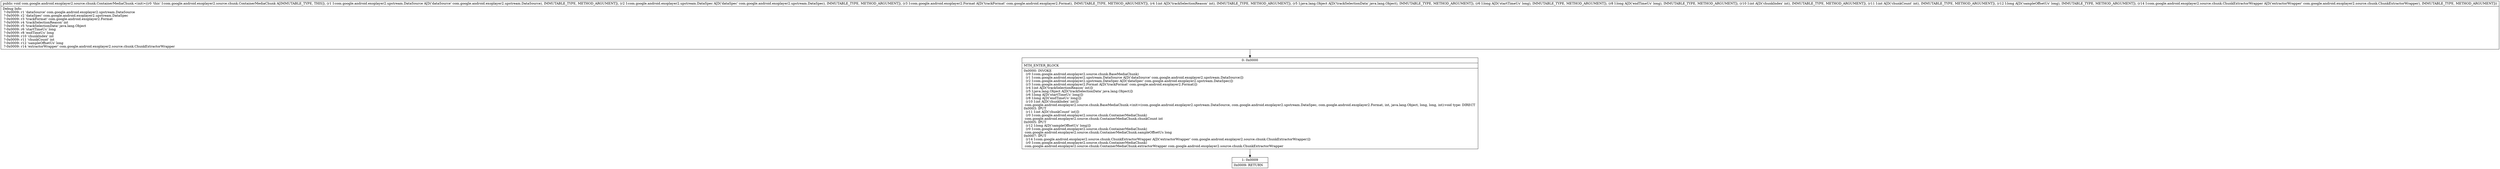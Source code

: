 digraph "CFG forcom.google.android.exoplayer2.source.chunk.ContainerMediaChunk.\<init\>(Lcom\/google\/android\/exoplayer2\/upstream\/DataSource;Lcom\/google\/android\/exoplayer2\/upstream\/DataSpec;Lcom\/google\/android\/exoplayer2\/Format;ILjava\/lang\/Object;JJIIJLcom\/google\/android\/exoplayer2\/source\/chunk\/ChunkExtractorWrapper;)V" {
Node_0 [shape=record,label="{0\:\ 0x0000|MTH_ENTER_BLOCK\l|0x0000: INVOKE  \l  (r0 I:com.google.android.exoplayer2.source.chunk.BaseMediaChunk)\l  (r1 I:com.google.android.exoplayer2.upstream.DataSource A[D('dataSource' com.google.android.exoplayer2.upstream.DataSource)])\l  (r2 I:com.google.android.exoplayer2.upstream.DataSpec A[D('dataSpec' com.google.android.exoplayer2.upstream.DataSpec)])\l  (r3 I:com.google.android.exoplayer2.Format A[D('trackFormat' com.google.android.exoplayer2.Format)])\l  (r4 I:int A[D('trackSelectionReason' int)])\l  (r5 I:java.lang.Object A[D('trackSelectionData' java.lang.Object)])\l  (r6 I:long A[D('startTimeUs' long)])\l  (r8 I:long A[D('endTimeUs' long)])\l  (r10 I:int A[D('chunkIndex' int)])\l com.google.android.exoplayer2.source.chunk.BaseMediaChunk.\<init\>(com.google.android.exoplayer2.upstream.DataSource, com.google.android.exoplayer2.upstream.DataSpec, com.google.android.exoplayer2.Format, int, java.lang.Object, long, long, int):void type: DIRECT \l0x0003: IPUT  \l  (r11 I:int A[D('chunkCount' int)])\l  (r0 I:com.google.android.exoplayer2.source.chunk.ContainerMediaChunk)\l com.google.android.exoplayer2.source.chunk.ContainerMediaChunk.chunkCount int \l0x0005: IPUT  \l  (r12 I:long A[D('sampleOffsetUs' long)])\l  (r0 I:com.google.android.exoplayer2.source.chunk.ContainerMediaChunk)\l com.google.android.exoplayer2.source.chunk.ContainerMediaChunk.sampleOffsetUs long \l0x0007: IPUT  \l  (r14 I:com.google.android.exoplayer2.source.chunk.ChunkExtractorWrapper A[D('extractorWrapper' com.google.android.exoplayer2.source.chunk.ChunkExtractorWrapper)])\l  (r0 I:com.google.android.exoplayer2.source.chunk.ContainerMediaChunk)\l com.google.android.exoplayer2.source.chunk.ContainerMediaChunk.extractorWrapper com.google.android.exoplayer2.source.chunk.ChunkExtractorWrapper \l}"];
Node_1 [shape=record,label="{1\:\ 0x0009|0x0009: RETURN   \l}"];
MethodNode[shape=record,label="{public void com.google.android.exoplayer2.source.chunk.ContainerMediaChunk.\<init\>((r0 'this' I:com.google.android.exoplayer2.source.chunk.ContainerMediaChunk A[IMMUTABLE_TYPE, THIS]), (r1 I:com.google.android.exoplayer2.upstream.DataSource A[D('dataSource' com.google.android.exoplayer2.upstream.DataSource), IMMUTABLE_TYPE, METHOD_ARGUMENT]), (r2 I:com.google.android.exoplayer2.upstream.DataSpec A[D('dataSpec' com.google.android.exoplayer2.upstream.DataSpec), IMMUTABLE_TYPE, METHOD_ARGUMENT]), (r3 I:com.google.android.exoplayer2.Format A[D('trackFormat' com.google.android.exoplayer2.Format), IMMUTABLE_TYPE, METHOD_ARGUMENT]), (r4 I:int A[D('trackSelectionReason' int), IMMUTABLE_TYPE, METHOD_ARGUMENT]), (r5 I:java.lang.Object A[D('trackSelectionData' java.lang.Object), IMMUTABLE_TYPE, METHOD_ARGUMENT]), (r6 I:long A[D('startTimeUs' long), IMMUTABLE_TYPE, METHOD_ARGUMENT]), (r8 I:long A[D('endTimeUs' long), IMMUTABLE_TYPE, METHOD_ARGUMENT]), (r10 I:int A[D('chunkIndex' int), IMMUTABLE_TYPE, METHOD_ARGUMENT]), (r11 I:int A[D('chunkCount' int), IMMUTABLE_TYPE, METHOD_ARGUMENT]), (r12 I:long A[D('sampleOffsetUs' long), IMMUTABLE_TYPE, METHOD_ARGUMENT]), (r14 I:com.google.android.exoplayer2.source.chunk.ChunkExtractorWrapper A[D('extractorWrapper' com.google.android.exoplayer2.source.chunk.ChunkExtractorWrapper), IMMUTABLE_TYPE, METHOD_ARGUMENT]))  | Debug Info:\l  ?\-0x0009: r1 'dataSource' com.google.android.exoplayer2.upstream.DataSource\l  ?\-0x0009: r2 'dataSpec' com.google.android.exoplayer2.upstream.DataSpec\l  ?\-0x0009: r3 'trackFormat' com.google.android.exoplayer2.Format\l  ?\-0x0009: r4 'trackSelectionReason' int\l  ?\-0x0009: r5 'trackSelectionData' java.lang.Object\l  ?\-0x0009: r6 'startTimeUs' long\l  ?\-0x0009: r8 'endTimeUs' long\l  ?\-0x0009: r10 'chunkIndex' int\l  ?\-0x0009: r11 'chunkCount' int\l  ?\-0x0009: r12 'sampleOffsetUs' long\l  ?\-0x0009: r14 'extractorWrapper' com.google.android.exoplayer2.source.chunk.ChunkExtractorWrapper\l}"];
MethodNode -> Node_0;
Node_0 -> Node_1;
}

